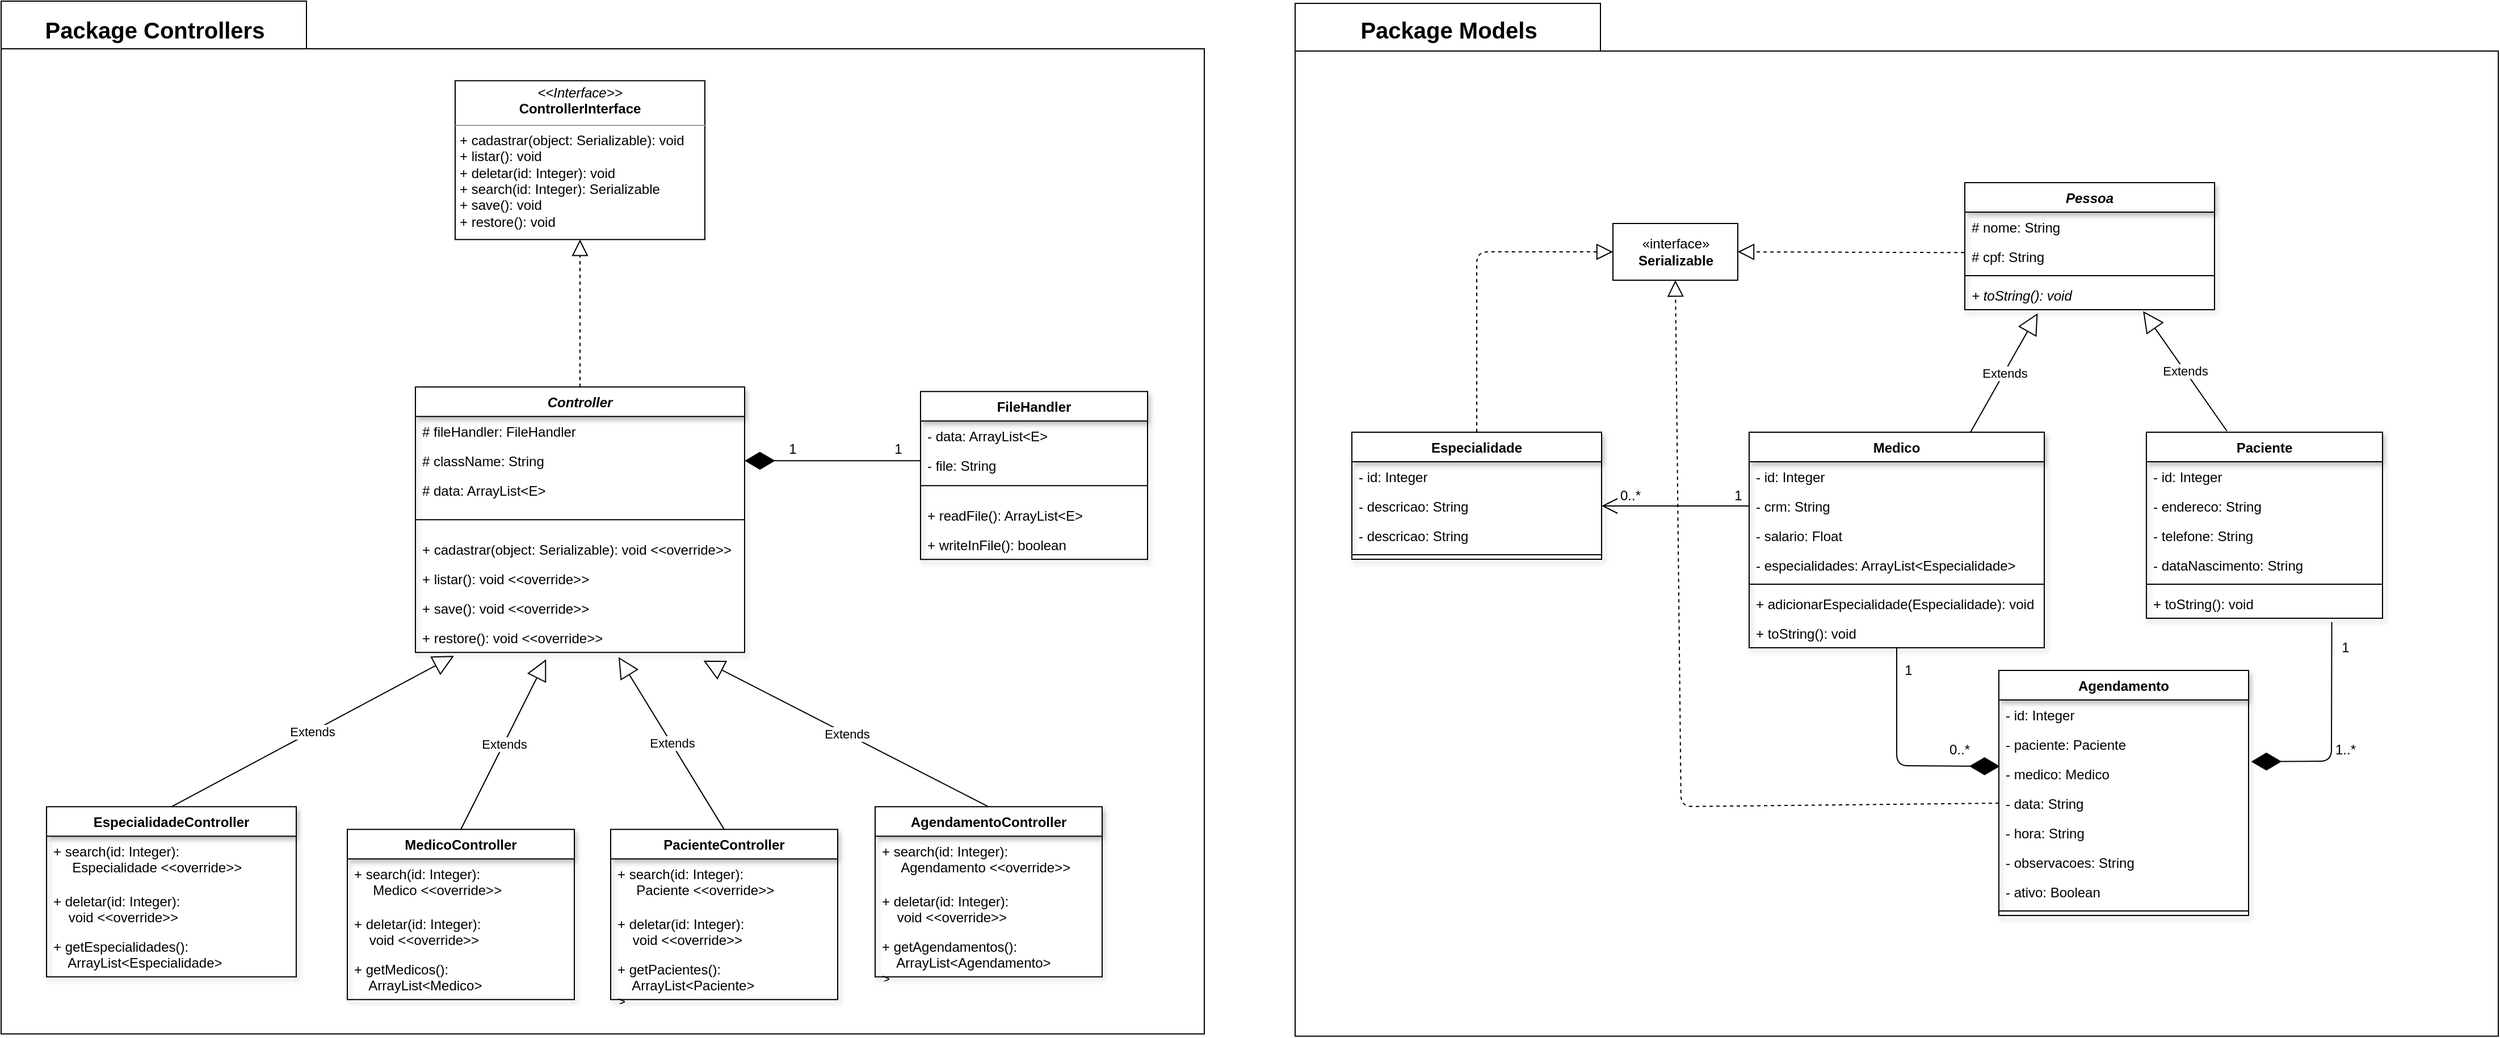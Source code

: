 <mxfile version="12.4.3" type="google" pages="1"><diagram id="oE00nxNtzOqbaya8UX-O" name="Page-1"><mxGraphModel dx="4329" dy="1750" grid="1" gridSize="10" guides="1" tooltips="1" connect="1" arrows="1" fold="1" page="1" pageScale="1" pageWidth="827" pageHeight="1169" math="0" shadow="0"><root><mxCell id="0"/><mxCell id="1" parent="0"/><mxCell id="UIezE6eJsRzkrU7THx08-70" value="" style="shape=folder;fontStyle=1;spacingTop=10;tabWidth=269;tabHeight=42;tabPosition=left;html=1;" vertex="1" parent="1"><mxGeometry x="-3270" y="-290" width="1060" height="910.33" as="geometry"/></mxCell><mxCell id="UIezE6eJsRzkrU7THx08-71" value="Controller" style="swimlane;fontStyle=3;align=center;verticalAlign=top;childLayout=stackLayout;horizontal=1;startSize=26;horizontalStack=0;resizeParent=1;resizeParentMax=0;resizeLast=0;collapsible=1;marginBottom=0;shadow=1;" vertex="1" parent="1"><mxGeometry x="-2905" y="50.16" width="290" height="234" as="geometry"/></mxCell><mxCell id="UIezE6eJsRzkrU7THx08-72" value="# fileHandler: FileHandler" style="text;strokeColor=none;fillColor=none;align=left;verticalAlign=top;spacingLeft=4;spacingRight=4;overflow=hidden;rotatable=0;points=[[0,0.5],[1,0.5]];portConstraint=eastwest;" vertex="1" parent="UIezE6eJsRzkrU7THx08-71"><mxGeometry y="26" width="290" height="26" as="geometry"/></mxCell><mxCell id="UIezE6eJsRzkrU7THx08-73" value="# className: String" style="text;strokeColor=none;fillColor=none;align=left;verticalAlign=top;spacingLeft=4;spacingRight=4;overflow=hidden;rotatable=0;points=[[0,0.5],[1,0.5]];portConstraint=eastwest;" vertex="1" parent="UIezE6eJsRzkrU7THx08-71"><mxGeometry y="52" width="290" height="26" as="geometry"/></mxCell><mxCell id="UIezE6eJsRzkrU7THx08-74" value="# data: ArrayList&lt;E&gt;" style="text;strokeColor=none;fillColor=none;align=left;verticalAlign=top;spacingLeft=4;spacingRight=4;overflow=hidden;rotatable=0;points=[[0,0.5],[1,0.5]];portConstraint=eastwest;" vertex="1" parent="UIezE6eJsRzkrU7THx08-71"><mxGeometry y="78" width="290" height="26" as="geometry"/></mxCell><mxCell id="UIezE6eJsRzkrU7THx08-75" value="" style="line;strokeWidth=1;fillColor=none;align=left;verticalAlign=middle;spacingTop=-1;spacingLeft=3;spacingRight=3;rotatable=0;labelPosition=right;points=[];portConstraint=eastwest;" vertex="1" parent="UIezE6eJsRzkrU7THx08-71"><mxGeometry y="104" width="290" height="26" as="geometry"/></mxCell><mxCell id="UIezE6eJsRzkrU7THx08-76" value="+ cadastrar(object: Serializable): void &lt;&lt;override&gt;&gt;" style="text;strokeColor=none;fillColor=none;align=left;verticalAlign=top;spacingLeft=4;spacingRight=4;overflow=hidden;rotatable=0;points=[[0,0.5],[1,0.5]];portConstraint=eastwest;" vertex="1" parent="UIezE6eJsRzkrU7THx08-71"><mxGeometry y="130" width="290" height="26" as="geometry"/></mxCell><mxCell id="UIezE6eJsRzkrU7THx08-77" value="+ listar(): void &lt;&lt;override&gt;&gt;" style="text;strokeColor=none;fillColor=none;align=left;verticalAlign=top;spacingLeft=4;spacingRight=4;overflow=hidden;rotatable=0;points=[[0,0.5],[1,0.5]];portConstraint=eastwest;" vertex="1" parent="UIezE6eJsRzkrU7THx08-71"><mxGeometry y="156" width="290" height="26" as="geometry"/></mxCell><mxCell id="UIezE6eJsRzkrU7THx08-78" value="+ save(): void &lt;&lt;override&gt;&gt;" style="text;strokeColor=none;fillColor=none;align=left;verticalAlign=top;spacingLeft=4;spacingRight=4;overflow=hidden;rotatable=0;points=[[0,0.5],[1,0.5]];portConstraint=eastwest;" vertex="1" parent="UIezE6eJsRzkrU7THx08-71"><mxGeometry y="182" width="290" height="26" as="geometry"/></mxCell><mxCell id="UIezE6eJsRzkrU7THx08-79" value="+ restore(): void &lt;&lt;override&gt;&gt;" style="text;strokeColor=none;fillColor=none;align=left;verticalAlign=top;spacingLeft=4;spacingRight=4;overflow=hidden;rotatable=0;points=[[0,0.5],[1,0.5]];portConstraint=eastwest;" vertex="1" parent="UIezE6eJsRzkrU7THx08-71"><mxGeometry y="208" width="290" height="26" as="geometry"/></mxCell><mxCell id="UIezE6eJsRzkrU7THx08-80" value="&lt;p style=&quot;margin: 0px ; margin-top: 4px ; text-align: center&quot;&gt;&lt;i&gt;&amp;lt;&amp;lt;Interface&amp;gt;&amp;gt;&lt;/i&gt;&lt;br&gt;&lt;b&gt;ControllerInterface&lt;/b&gt;&lt;/p&gt;&lt;hr size=&quot;1&quot;&gt;&lt;p style=&quot;margin: 0px ; margin-left: 4px&quot;&gt;+ cadastrar(object: Serializable): void&lt;br&gt;+ listar(): void&lt;/p&gt;&lt;p style=&quot;margin: 0px ; margin-left: 4px&quot;&gt;+ deletar(id: Integer): void&lt;/p&gt;&lt;p style=&quot;margin: 0px ; margin-left: 4px&quot;&gt;+ search(id: Integer): Serializable&lt;/p&gt;&lt;p style=&quot;margin: 0px ; margin-left: 4px&quot;&gt;+ save(): void&lt;/p&gt;&lt;p style=&quot;margin: 0px ; margin-left: 4px&quot;&gt;+ restore(): void&lt;/p&gt;&lt;p style=&quot;margin: 0px ; margin-left: 4px&quot;&gt;&lt;br&gt;&lt;/p&gt;" style="verticalAlign=top;align=left;overflow=fill;fontSize=12;fontFamily=Helvetica;html=1;" vertex="1" parent="1"><mxGeometry x="-2870" y="-219.84" width="220" height="140" as="geometry"/></mxCell><mxCell id="UIezE6eJsRzkrU7THx08-81" value="" style="endArrow=block;dashed=1;endFill=0;endSize=12;html=1;exitX=0.5;exitY=0;exitDx=0;exitDy=0;entryX=0.5;entryY=1;entryDx=0;entryDy=0;" edge="1" parent="1" source="UIezE6eJsRzkrU7THx08-71" target="UIezE6eJsRzkrU7THx08-80"><mxGeometry width="160" relative="1" as="geometry"><mxPoint x="-2870" y="-19.84" as="sourcePoint"/><mxPoint x="-2710" y="-19.84" as="targetPoint"/></mxGeometry></mxCell><mxCell id="UIezE6eJsRzkrU7THx08-82" value="FileHandler" style="swimlane;fontStyle=1;align=center;verticalAlign=top;childLayout=stackLayout;horizontal=1;startSize=26;horizontalStack=0;resizeParent=1;resizeParentMax=0;resizeLast=0;collapsible=1;marginBottom=0;shadow=1;" vertex="1" parent="1"><mxGeometry x="-2460" y="54.16" width="200" height="148" as="geometry"/></mxCell><mxCell id="UIezE6eJsRzkrU7THx08-83" value="- data: ArrayList&lt;E&gt;" style="text;strokeColor=none;fillColor=none;align=left;verticalAlign=top;spacingLeft=4;spacingRight=4;overflow=hidden;rotatable=0;points=[[0,0.5],[1,0.5]];portConstraint=eastwest;" vertex="1" parent="UIezE6eJsRzkrU7THx08-82"><mxGeometry y="26" width="200" height="26" as="geometry"/></mxCell><mxCell id="UIezE6eJsRzkrU7THx08-84" value="- file: String" style="text;strokeColor=none;fillColor=none;align=left;verticalAlign=top;spacingLeft=4;spacingRight=4;overflow=hidden;rotatable=0;points=[[0,0.5],[1,0.5]];portConstraint=eastwest;" vertex="1" parent="UIezE6eJsRzkrU7THx08-82"><mxGeometry y="52" width="200" height="18" as="geometry"/></mxCell><mxCell id="UIezE6eJsRzkrU7THx08-85" value="" style="line;strokeWidth=1;fillColor=none;align=left;verticalAlign=middle;spacingTop=-1;spacingLeft=3;spacingRight=3;rotatable=0;labelPosition=right;points=[];portConstraint=eastwest;" vertex="1" parent="UIezE6eJsRzkrU7THx08-82"><mxGeometry y="70" width="200" height="26" as="geometry"/></mxCell><mxCell id="UIezE6eJsRzkrU7THx08-86" value="+ readFile(): ArrayList&lt;E&gt;" style="text;strokeColor=none;fillColor=none;align=left;verticalAlign=top;spacingLeft=4;spacingRight=4;overflow=hidden;rotatable=0;points=[[0,0.5],[1,0.5]];portConstraint=eastwest;" vertex="1" parent="UIezE6eJsRzkrU7THx08-82"><mxGeometry y="96" width="200" height="26" as="geometry"/></mxCell><mxCell id="UIezE6eJsRzkrU7THx08-87" value="+ writeInFile(): boolean" style="text;strokeColor=none;fillColor=none;align=left;verticalAlign=top;spacingLeft=4;spacingRight=4;overflow=hidden;rotatable=0;points=[[0,0.5],[1,0.5]];portConstraint=eastwest;" vertex="1" parent="UIezE6eJsRzkrU7THx08-82"><mxGeometry y="122" width="200" height="26" as="geometry"/></mxCell><mxCell id="UIezE6eJsRzkrU7THx08-88" value="" style="endArrow=diamondThin;endFill=1;endSize=24;html=1;entryX=1;entryY=0.5;entryDx=0;entryDy=0;exitX=0;exitY=0.5;exitDx=0;exitDy=0;" edge="1" parent="1" source="UIezE6eJsRzkrU7THx08-84" target="UIezE6eJsRzkrU7THx08-73"><mxGeometry width="160" relative="1" as="geometry"><mxPoint x="-2580" y="270.16" as="sourcePoint"/><mxPoint x="-2420" y="270.16" as="targetPoint"/></mxGeometry></mxCell><mxCell id="UIezE6eJsRzkrU7THx08-89" value="1" style="text;html=1;align=center;verticalAlign=middle;resizable=0;points=[];;autosize=1;" vertex="1" parent="1"><mxGeometry x="-2583" y="95.16" width="20" height="20" as="geometry"/></mxCell><mxCell id="UIezE6eJsRzkrU7THx08-90" value="1" style="text;html=1;align=center;verticalAlign=middle;resizable=0;points=[];;autosize=1;" vertex="1" parent="1"><mxGeometry x="-2490" y="95.16" width="20" height="20" as="geometry"/></mxCell><mxCell id="UIezE6eJsRzkrU7THx08-91" value="EspecialidadeController" style="swimlane;fontStyle=1;align=center;verticalAlign=top;childLayout=stackLayout;horizontal=1;startSize=26;horizontalStack=0;resizeParent=1;resizeParentMax=0;resizeLast=0;collapsible=1;marginBottom=0;shadow=1;" vertex="1" parent="1"><mxGeometry x="-3230" y="420.16" width="220" height="150" as="geometry"/></mxCell><mxCell id="UIezE6eJsRzkrU7THx08-92" value="+ search(id: Integer): &#10;     Especialidade &lt;&lt;override&gt;&gt;" style="text;strokeColor=none;fillColor=none;align=left;verticalAlign=top;spacingLeft=4;spacingRight=4;overflow=hidden;rotatable=0;points=[[0,0.5],[1,0.5]];portConstraint=eastwest;" vertex="1" parent="UIezE6eJsRzkrU7THx08-91"><mxGeometry y="26" width="220" height="44" as="geometry"/></mxCell><mxCell id="UIezE6eJsRzkrU7THx08-93" value="+ deletar(id: Integer):&#10;    void &lt;&lt;override&gt;&gt;" style="text;strokeColor=none;fillColor=none;align=left;verticalAlign=top;spacingLeft=4;spacingRight=4;overflow=hidden;rotatable=0;points=[[0,0.5],[1,0.5]];portConstraint=eastwest;" vertex="1" parent="UIezE6eJsRzkrU7THx08-91"><mxGeometry y="70" width="220" height="40" as="geometry"/></mxCell><mxCell id="UIezE6eJsRzkrU7THx08-94" value="+ getEspecialidades():&#10;    ArrayList&lt;Especialidade&gt;" style="text;strokeColor=none;fillColor=none;align=left;verticalAlign=top;spacingLeft=4;spacingRight=4;overflow=hidden;rotatable=0;points=[[0,0.5],[1,0.5]];portConstraint=eastwest;" vertex="1" parent="UIezE6eJsRzkrU7THx08-91"><mxGeometry y="110" width="220" height="40" as="geometry"/></mxCell><mxCell id="UIezE6eJsRzkrU7THx08-95" value="Extends" style="endArrow=block;endSize=16;endFill=0;html=1;exitX=0.5;exitY=0;exitDx=0;exitDy=0;entryX=0.117;entryY=1.115;entryDx=0;entryDy=0;entryPerimeter=0;" edge="1" parent="1" source="UIezE6eJsRzkrU7THx08-91" target="UIezE6eJsRzkrU7THx08-79"><mxGeometry width="160" relative="1" as="geometry"><mxPoint x="-3050" y="340.16" as="sourcePoint"/><mxPoint x="-2890" y="340.16" as="targetPoint"/></mxGeometry></mxCell><mxCell id="UIezE6eJsRzkrU7THx08-96" value="MedicoController" style="swimlane;fontStyle=1;align=center;verticalAlign=top;childLayout=stackLayout;horizontal=1;startSize=26;horizontalStack=0;resizeParent=1;resizeParentMax=0;resizeLast=0;collapsible=1;marginBottom=0;shadow=1;" vertex="1" parent="1"><mxGeometry x="-2965" y="440.16" width="200" height="150" as="geometry"/></mxCell><mxCell id="UIezE6eJsRzkrU7THx08-97" value="+ search(id: Integer): &#10;     Medico &lt;&lt;override&gt;&gt;" style="text;strokeColor=none;fillColor=none;align=left;verticalAlign=top;spacingLeft=4;spacingRight=4;overflow=hidden;rotatable=0;points=[[0,0.5],[1,0.5]];portConstraint=eastwest;" vertex="1" parent="UIezE6eJsRzkrU7THx08-96"><mxGeometry y="26" width="200" height="44" as="geometry"/></mxCell><mxCell id="UIezE6eJsRzkrU7THx08-98" value="+ deletar(id: Integer):&#10;    void &lt;&lt;override&gt;&gt;" style="text;strokeColor=none;fillColor=none;align=left;verticalAlign=top;spacingLeft=4;spacingRight=4;overflow=hidden;rotatable=0;points=[[0,0.5],[1,0.5]];portConstraint=eastwest;" vertex="1" parent="UIezE6eJsRzkrU7THx08-96"><mxGeometry y="70" width="200" height="40" as="geometry"/></mxCell><mxCell id="UIezE6eJsRzkrU7THx08-99" value="+ getMedicos():&#10;    ArrayList&lt;Medico&gt;" style="text;strokeColor=none;fillColor=none;align=left;verticalAlign=top;spacingLeft=4;spacingRight=4;overflow=hidden;rotatable=0;points=[[0,0.5],[1,0.5]];portConstraint=eastwest;" vertex="1" parent="UIezE6eJsRzkrU7THx08-96"><mxGeometry y="110" width="200" height="40" as="geometry"/></mxCell><mxCell id="UIezE6eJsRzkrU7THx08-100" value="PacienteController" style="swimlane;fontStyle=1;align=center;verticalAlign=top;childLayout=stackLayout;horizontal=1;startSize=26;horizontalStack=0;resizeParent=1;resizeParentMax=0;resizeLast=0;collapsible=1;marginBottom=0;shadow=1;" vertex="1" parent="1"><mxGeometry x="-2733" y="440.16" width="200" height="150" as="geometry"/></mxCell><mxCell id="UIezE6eJsRzkrU7THx08-101" value="+ search(id: Integer): &#10;     Paciente &lt;&lt;override&gt;&gt;" style="text;strokeColor=none;fillColor=none;align=left;verticalAlign=top;spacingLeft=4;spacingRight=4;overflow=hidden;rotatable=0;points=[[0,0.5],[1,0.5]];portConstraint=eastwest;" vertex="1" parent="UIezE6eJsRzkrU7THx08-100"><mxGeometry y="26" width="200" height="44" as="geometry"/></mxCell><mxCell id="UIezE6eJsRzkrU7THx08-102" value="+ deletar(id: Integer):&#10;    void &lt;&lt;override&gt;&gt;" style="text;strokeColor=none;fillColor=none;align=left;verticalAlign=top;spacingLeft=4;spacingRight=4;overflow=hidden;rotatable=0;points=[[0,0.5],[1,0.5]];portConstraint=eastwest;" vertex="1" parent="UIezE6eJsRzkrU7THx08-100"><mxGeometry y="70" width="200" height="40" as="geometry"/></mxCell><mxCell id="UIezE6eJsRzkrU7THx08-103" value="+ getPacientes():&#10;    ArrayList&lt;Paciente&gt;&#10;&gt;" style="text;strokeColor=none;fillColor=none;align=left;verticalAlign=top;spacingLeft=4;spacingRight=4;overflow=hidden;rotatable=0;points=[[0,0.5],[1,0.5]];portConstraint=eastwest;" vertex="1" parent="UIezE6eJsRzkrU7THx08-100"><mxGeometry y="110" width="200" height="40" as="geometry"/></mxCell><mxCell id="UIezE6eJsRzkrU7THx08-104" value="AgendamentoController" style="swimlane;fontStyle=1;align=center;verticalAlign=top;childLayout=stackLayout;horizontal=1;startSize=26;horizontalStack=0;resizeParent=1;resizeParentMax=0;resizeLast=0;collapsible=1;marginBottom=0;shadow=1;" vertex="1" parent="1"><mxGeometry x="-2500" y="420.16" width="200" height="150" as="geometry"/></mxCell><mxCell id="UIezE6eJsRzkrU7THx08-105" value="+ search(id: Integer): &#10;     Agendamento &lt;&lt;override&gt;&gt;" style="text;strokeColor=none;fillColor=none;align=left;verticalAlign=top;spacingLeft=4;spacingRight=4;overflow=hidden;rotatable=0;points=[[0,0.5],[1,0.5]];portConstraint=eastwest;" vertex="1" parent="UIezE6eJsRzkrU7THx08-104"><mxGeometry y="26" width="200" height="44" as="geometry"/></mxCell><mxCell id="UIezE6eJsRzkrU7THx08-106" value="+ deletar(id: Integer):&#10;    void &lt;&lt;override&gt;&gt;" style="text;strokeColor=none;fillColor=none;align=left;verticalAlign=top;spacingLeft=4;spacingRight=4;overflow=hidden;rotatable=0;points=[[0,0.5],[1,0.5]];portConstraint=eastwest;" vertex="1" parent="UIezE6eJsRzkrU7THx08-104"><mxGeometry y="70" width="200" height="40" as="geometry"/></mxCell><mxCell id="UIezE6eJsRzkrU7THx08-107" value="+ getAgendamentos():&#10;    ArrayList&lt;Agendamento&gt;&#10;&gt;" style="text;strokeColor=none;fillColor=none;align=left;verticalAlign=top;spacingLeft=4;spacingRight=4;overflow=hidden;rotatable=0;points=[[0,0.5],[1,0.5]];portConstraint=eastwest;" vertex="1" parent="UIezE6eJsRzkrU7THx08-104"><mxGeometry y="110" width="200" height="40" as="geometry"/></mxCell><mxCell id="UIezE6eJsRzkrU7THx08-108" value="Extends" style="endArrow=block;endSize=16;endFill=0;html=1;exitX=0.5;exitY=0;exitDx=0;exitDy=0;entryX=0.397;entryY=1.231;entryDx=0;entryDy=0;entryPerimeter=0;" edge="1" parent="1" source="UIezE6eJsRzkrU7THx08-96" target="UIezE6eJsRzkrU7THx08-79"><mxGeometry width="160" relative="1" as="geometry"><mxPoint x="-3100" y="420.16" as="sourcePoint"/><mxPoint x="-2861.07" y="297.15" as="targetPoint"/></mxGeometry></mxCell><mxCell id="UIezE6eJsRzkrU7THx08-109" value="Extends" style="endArrow=block;endSize=16;endFill=0;html=1;exitX=0.5;exitY=0;exitDx=0;exitDy=0;entryX=0.617;entryY=1.154;entryDx=0;entryDy=0;entryPerimeter=0;" edge="1" parent="1" source="UIezE6eJsRzkrU7THx08-100" target="UIezE6eJsRzkrU7THx08-79"><mxGeometry width="160" relative="1" as="geometry"><mxPoint x="-3090" y="430.16" as="sourcePoint"/><mxPoint x="-2851.07" y="307.15" as="targetPoint"/></mxGeometry></mxCell><mxCell id="UIezE6eJsRzkrU7THx08-110" value="Extends" style="endArrow=block;endSize=16;endFill=0;html=1;exitX=0.5;exitY=0;exitDx=0;exitDy=0;entryX=0.875;entryY=1.275;entryDx=0;entryDy=0;entryPerimeter=0;" edge="1" parent="1" source="UIezE6eJsRzkrU7THx08-104" target="UIezE6eJsRzkrU7THx08-79"><mxGeometry width="160" relative="1" as="geometry"><mxPoint x="-3080" y="440.16" as="sourcePoint"/><mxPoint x="-2841.07" y="317.15" as="targetPoint"/></mxGeometry></mxCell><mxCell id="UIezE6eJsRzkrU7THx08-112" value="Package Controllers" style="text;html=1;align=center;verticalAlign=middle;resizable=0;points=[];;autosize=1;fontSize=20;fontStyle=1" vertex="1" parent="1"><mxGeometry x="-3240" y="-280" width="210" height="30" as="geometry"/></mxCell><mxCell id="UIezE6eJsRzkrU7THx08-113" value="" style="shape=folder;fontStyle=1;spacingTop=10;tabWidth=269;tabHeight=42;tabPosition=left;html=1;" vertex="1" parent="1"><mxGeometry x="-2130" y="-288" width="1060" height="910.33" as="geometry"/></mxCell><mxCell id="UIezE6eJsRzkrU7THx08-114" value="Medico" style="swimlane;fontStyle=1;align=center;verticalAlign=top;childLayout=stackLayout;horizontal=1;startSize=26;horizontalStack=0;resizeParent=1;resizeParentMax=0;resizeLast=0;collapsible=1;marginBottom=0;shadow=1;" vertex="1" parent="1"><mxGeometry x="-1730" y="90" width="260" height="190" as="geometry"/></mxCell><mxCell id="UIezE6eJsRzkrU7THx08-115" value="- id: Integer" style="text;strokeColor=none;fillColor=none;align=left;verticalAlign=top;spacingLeft=4;spacingRight=4;overflow=hidden;rotatable=0;points=[[0,0.5],[1,0.5]];portConstraint=eastwest;" vertex="1" parent="UIezE6eJsRzkrU7THx08-114"><mxGeometry y="26" width="260" height="26" as="geometry"/></mxCell><mxCell id="UIezE6eJsRzkrU7THx08-116" value="- crm: String" style="text;strokeColor=none;fillColor=none;align=left;verticalAlign=top;spacingLeft=4;spacingRight=4;overflow=hidden;rotatable=0;points=[[0,0.5],[1,0.5]];portConstraint=eastwest;" vertex="1" parent="UIezE6eJsRzkrU7THx08-114"><mxGeometry y="52" width="260" height="26" as="geometry"/></mxCell><mxCell id="UIezE6eJsRzkrU7THx08-117" value="- salario: Float" style="text;strokeColor=none;fillColor=none;align=left;verticalAlign=top;spacingLeft=4;spacingRight=4;overflow=hidden;rotatable=0;points=[[0,0.5],[1,0.5]];portConstraint=eastwest;" vertex="1" parent="UIezE6eJsRzkrU7THx08-114"><mxGeometry y="78" width="260" height="26" as="geometry"/></mxCell><mxCell id="UIezE6eJsRzkrU7THx08-118" value="- especialidades: ArrayList&lt;Especialidade&gt;" style="text;strokeColor=none;fillColor=none;align=left;verticalAlign=top;spacingLeft=4;spacingRight=4;overflow=hidden;rotatable=0;points=[[0,0.5],[1,0.5]];portConstraint=eastwest;" vertex="1" parent="UIezE6eJsRzkrU7THx08-114"><mxGeometry y="104" width="260" height="26" as="geometry"/></mxCell><mxCell id="UIezE6eJsRzkrU7THx08-119" value="" style="line;strokeWidth=1;fillColor=none;align=left;verticalAlign=middle;spacingTop=-1;spacingLeft=3;spacingRight=3;rotatable=0;labelPosition=right;points=[];portConstraint=eastwest;" vertex="1" parent="UIezE6eJsRzkrU7THx08-114"><mxGeometry y="130" width="260" height="8" as="geometry"/></mxCell><mxCell id="UIezE6eJsRzkrU7THx08-120" value="+ adicionarEspecialidade(Especialidade): void" style="text;strokeColor=none;fillColor=none;align=left;verticalAlign=top;spacingLeft=4;spacingRight=4;overflow=hidden;rotatable=0;points=[[0,0.5],[1,0.5]];portConstraint=eastwest;" vertex="1" parent="UIezE6eJsRzkrU7THx08-114"><mxGeometry y="138" width="260" height="26" as="geometry"/></mxCell><mxCell id="UIezE6eJsRzkrU7THx08-121" value="+ toString(): void" style="text;strokeColor=none;fillColor=none;align=left;verticalAlign=top;spacingLeft=4;spacingRight=4;overflow=hidden;rotatable=0;points=[[0,0.5],[1,0.5]];portConstraint=eastwest;" vertex="1" parent="UIezE6eJsRzkrU7THx08-114"><mxGeometry y="164" width="260" height="26" as="geometry"/></mxCell><mxCell id="UIezE6eJsRzkrU7THx08-122" value="Paciente" style="swimlane;fontStyle=1;align=center;verticalAlign=top;childLayout=stackLayout;horizontal=1;startSize=26;horizontalStack=0;resizeParent=1;resizeParentMax=0;resizeLast=0;collapsible=1;marginBottom=0;shadow=1;" vertex="1" parent="1"><mxGeometry x="-1380" y="90" width="208" height="164" as="geometry"/></mxCell><mxCell id="UIezE6eJsRzkrU7THx08-123" value="- id: Integer" style="text;strokeColor=none;fillColor=none;align=left;verticalAlign=top;spacingLeft=4;spacingRight=4;overflow=hidden;rotatable=0;points=[[0,0.5],[1,0.5]];portConstraint=eastwest;" vertex="1" parent="UIezE6eJsRzkrU7THx08-122"><mxGeometry y="26" width="208" height="26" as="geometry"/></mxCell><mxCell id="UIezE6eJsRzkrU7THx08-124" value="- endereco: String" style="text;strokeColor=none;fillColor=none;align=left;verticalAlign=top;spacingLeft=4;spacingRight=4;overflow=hidden;rotatable=0;points=[[0,0.5],[1,0.5]];portConstraint=eastwest;" vertex="1" parent="UIezE6eJsRzkrU7THx08-122"><mxGeometry y="52" width="208" height="26" as="geometry"/></mxCell><mxCell id="UIezE6eJsRzkrU7THx08-125" value="- telefone: String" style="text;strokeColor=none;fillColor=none;align=left;verticalAlign=top;spacingLeft=4;spacingRight=4;overflow=hidden;rotatable=0;points=[[0,0.5],[1,0.5]];portConstraint=eastwest;" vertex="1" parent="UIezE6eJsRzkrU7THx08-122"><mxGeometry y="78" width="208" height="26" as="geometry"/></mxCell><mxCell id="UIezE6eJsRzkrU7THx08-126" value="- dataNascimento: String" style="text;strokeColor=none;fillColor=none;align=left;verticalAlign=top;spacingLeft=4;spacingRight=4;overflow=hidden;rotatable=0;points=[[0,0.5],[1,0.5]];portConstraint=eastwest;" vertex="1" parent="UIezE6eJsRzkrU7THx08-122"><mxGeometry y="104" width="208" height="26" as="geometry"/></mxCell><mxCell id="UIezE6eJsRzkrU7THx08-127" value="" style="line;strokeWidth=1;fillColor=none;align=left;verticalAlign=middle;spacingTop=-1;spacingLeft=3;spacingRight=3;rotatable=0;labelPosition=right;points=[];portConstraint=eastwest;" vertex="1" parent="UIezE6eJsRzkrU7THx08-122"><mxGeometry y="130" width="208" height="8" as="geometry"/></mxCell><mxCell id="UIezE6eJsRzkrU7THx08-128" value="+ toString(): void" style="text;strokeColor=none;fillColor=none;align=left;verticalAlign=top;spacingLeft=4;spacingRight=4;overflow=hidden;rotatable=0;points=[[0,0.5],[1,0.5]];portConstraint=eastwest;" vertex="1" parent="UIezE6eJsRzkrU7THx08-122"><mxGeometry y="138" width="208" height="26" as="geometry"/></mxCell><mxCell id="UIezE6eJsRzkrU7THx08-129" value="Pessoa" style="swimlane;fontStyle=3;align=center;verticalAlign=top;childLayout=stackLayout;horizontal=1;startSize=26;horizontalStack=0;resizeParent=1;resizeParentMax=0;resizeLast=0;collapsible=1;marginBottom=0;shadow=1;" vertex="1" parent="1"><mxGeometry x="-1540" y="-130" width="220" height="112" as="geometry"><mxRectangle x="310" y="50" width="70" height="26" as="alternateBounds"/></mxGeometry></mxCell><mxCell id="UIezE6eJsRzkrU7THx08-130" value="# nome: String" style="text;strokeColor=none;fillColor=none;align=left;verticalAlign=top;spacingLeft=4;spacingRight=4;overflow=hidden;rotatable=0;points=[[0,0.5],[1,0.5]];portConstraint=eastwest;" vertex="1" parent="UIezE6eJsRzkrU7THx08-129"><mxGeometry y="26" width="220" height="26" as="geometry"/></mxCell><mxCell id="UIezE6eJsRzkrU7THx08-131" value="# cpf: String" style="text;strokeColor=none;fillColor=none;align=left;verticalAlign=top;spacingLeft=4;spacingRight=4;overflow=hidden;rotatable=0;points=[[0,0.5],[1,0.5]];portConstraint=eastwest;" vertex="1" parent="UIezE6eJsRzkrU7THx08-129"><mxGeometry y="52" width="220" height="26" as="geometry"/></mxCell><mxCell id="UIezE6eJsRzkrU7THx08-132" value="" style="line;strokeWidth=1;fillColor=none;align=left;verticalAlign=middle;spacingTop=-1;spacingLeft=3;spacingRight=3;rotatable=0;labelPosition=right;points=[];portConstraint=eastwest;" vertex="1" parent="UIezE6eJsRzkrU7THx08-129"><mxGeometry y="78" width="220" height="8" as="geometry"/></mxCell><mxCell id="UIezE6eJsRzkrU7THx08-133" value="+ toString(): void" style="text;strokeColor=none;fillColor=none;align=left;verticalAlign=top;spacingLeft=4;spacingRight=4;overflow=hidden;rotatable=0;points=[[0,0.5],[1,0.5]];portConstraint=eastwest;fontStyle=2" vertex="1" parent="UIezE6eJsRzkrU7THx08-129"><mxGeometry y="86" width="220" height="26" as="geometry"/></mxCell><mxCell id="UIezE6eJsRzkrU7THx08-134" value="Extends" style="endArrow=block;endSize=16;endFill=0;html=1;exitX=0.341;exitY=-0.006;exitDx=0;exitDy=0;exitPerimeter=0;entryX=0.714;entryY=1.051;entryDx=0;entryDy=0;entryPerimeter=0;" edge="1" parent="1" source="UIezE6eJsRzkrU7THx08-122" target="UIezE6eJsRzkrU7THx08-133"><mxGeometry width="160" relative="1" as="geometry"><mxPoint x="-1307" y="92" as="sourcePoint"/><mxPoint x="-1380" y="-18" as="targetPoint"/></mxGeometry></mxCell><mxCell id="UIezE6eJsRzkrU7THx08-135" value="Extends" style="endArrow=block;endSize=16;endFill=0;html=1;entryX=0.292;entryY=1.122;entryDx=0;entryDy=0;entryPerimeter=0;exitX=0.75;exitY=0;exitDx=0;exitDy=0;" edge="1" parent="1" source="UIezE6eJsRzkrU7THx08-114" target="UIezE6eJsRzkrU7THx08-133"><mxGeometry width="160" relative="1" as="geometry"><mxPoint x="-1610" as="sourcePoint"/><mxPoint x="-1450" as="targetPoint"/></mxGeometry></mxCell><mxCell id="UIezE6eJsRzkrU7THx08-136" value="Especialidade" style="swimlane;fontStyle=1;align=center;verticalAlign=top;childLayout=stackLayout;horizontal=1;startSize=26;horizontalStack=0;resizeParent=1;resizeParentMax=0;resizeLast=0;collapsible=1;marginBottom=0;shadow=1;" vertex="1" parent="1"><mxGeometry x="-2080" y="90" width="220" height="112" as="geometry"/></mxCell><mxCell id="UIezE6eJsRzkrU7THx08-137" value="- id: Integer" style="text;strokeColor=none;fillColor=none;align=left;verticalAlign=top;spacingLeft=4;spacingRight=4;overflow=hidden;rotatable=0;points=[[0,0.5],[1,0.5]];portConstraint=eastwest;" vertex="1" parent="UIezE6eJsRzkrU7THx08-136"><mxGeometry y="26" width="220" height="26" as="geometry"/></mxCell><mxCell id="UIezE6eJsRzkrU7THx08-138" value="- descricao: String" style="text;strokeColor=none;fillColor=none;align=left;verticalAlign=top;spacingLeft=4;spacingRight=4;overflow=hidden;rotatable=0;points=[[0,0.5],[1,0.5]];portConstraint=eastwest;" vertex="1" parent="UIezE6eJsRzkrU7THx08-136"><mxGeometry y="52" width="220" height="26" as="geometry"/></mxCell><mxCell id="UIezE6eJsRzkrU7THx08-139" value="- descricao: String" style="text;strokeColor=none;fillColor=none;align=left;verticalAlign=top;spacingLeft=4;spacingRight=4;overflow=hidden;rotatable=0;points=[[0,0.5],[1,0.5]];portConstraint=eastwest;" vertex="1" parent="UIezE6eJsRzkrU7THx08-136"><mxGeometry y="78" width="220" height="26" as="geometry"/></mxCell><mxCell id="UIezE6eJsRzkrU7THx08-140" value="" style="line;strokeWidth=1;fillColor=none;align=left;verticalAlign=middle;spacingTop=-1;spacingLeft=3;spacingRight=3;rotatable=0;labelPosition=right;points=[];portConstraint=eastwest;" vertex="1" parent="UIezE6eJsRzkrU7THx08-136"><mxGeometry y="104" width="220" height="8" as="geometry"/></mxCell><mxCell id="UIezE6eJsRzkrU7THx08-141" value="" style="endArrow=open;endFill=1;endSize=12;html=1;exitX=0;exitY=0.5;exitDx=0;exitDy=0;entryX=1;entryY=0.5;entryDx=0;entryDy=0;" edge="1" parent="1" source="UIezE6eJsRzkrU7THx08-116" target="UIezE6eJsRzkrU7THx08-138"><mxGeometry width="160" relative="1" as="geometry"><mxPoint x="-1900" y="240" as="sourcePoint"/><mxPoint x="-1740" y="240" as="targetPoint"/></mxGeometry></mxCell><mxCell id="UIezE6eJsRzkrU7THx08-142" value="0..*" style="text;html=1;align=center;verticalAlign=middle;resizable=0;points=[];;autosize=1;direction=south;" vertex="1" parent="1"><mxGeometry x="-1850" y="136" width="30" height="20" as="geometry"/></mxCell><mxCell id="UIezE6eJsRzkrU7THx08-143" value="1" style="text;html=1;align=center;verticalAlign=middle;resizable=0;points=[];;autosize=1;" vertex="1" parent="1"><mxGeometry x="-1750" y="136" width="20" height="20" as="geometry"/></mxCell><mxCell id="UIezE6eJsRzkrU7THx08-144" value="Agendamento" style="swimlane;fontStyle=1;align=center;verticalAlign=top;childLayout=stackLayout;horizontal=1;startSize=26;horizontalStack=0;resizeParent=1;resizeParentMax=0;resizeLast=0;collapsible=1;marginBottom=0;shadow=1;" vertex="1" parent="1"><mxGeometry x="-1510" y="300" width="220" height="216" as="geometry"/></mxCell><mxCell id="UIezE6eJsRzkrU7THx08-145" value="- id: Integer" style="text;strokeColor=none;fillColor=none;align=left;verticalAlign=top;spacingLeft=4;spacingRight=4;overflow=hidden;rotatable=0;points=[[0,0.5],[1,0.5]];portConstraint=eastwest;" vertex="1" parent="UIezE6eJsRzkrU7THx08-144"><mxGeometry y="26" width="220" height="26" as="geometry"/></mxCell><mxCell id="UIezE6eJsRzkrU7THx08-146" value="- paciente: Paciente" style="text;strokeColor=none;fillColor=none;align=left;verticalAlign=top;spacingLeft=4;spacingRight=4;overflow=hidden;rotatable=0;points=[[0,0.5],[1,0.5]];portConstraint=eastwest;" vertex="1" parent="UIezE6eJsRzkrU7THx08-144"><mxGeometry y="52" width="220" height="26" as="geometry"/></mxCell><mxCell id="UIezE6eJsRzkrU7THx08-147" value="- medico: Medico" style="text;strokeColor=none;fillColor=none;align=left;verticalAlign=top;spacingLeft=4;spacingRight=4;overflow=hidden;rotatable=0;points=[[0,0.5],[1,0.5]];portConstraint=eastwest;" vertex="1" parent="UIezE6eJsRzkrU7THx08-144"><mxGeometry y="78" width="220" height="26" as="geometry"/></mxCell><mxCell id="UIezE6eJsRzkrU7THx08-148" value="- data: String" style="text;strokeColor=none;fillColor=none;align=left;verticalAlign=top;spacingLeft=4;spacingRight=4;overflow=hidden;rotatable=0;points=[[0,0.5],[1,0.5]];portConstraint=eastwest;" vertex="1" parent="UIezE6eJsRzkrU7THx08-144"><mxGeometry y="104" width="220" height="26" as="geometry"/></mxCell><mxCell id="UIezE6eJsRzkrU7THx08-149" value="- hora: String" style="text;strokeColor=none;fillColor=none;align=left;verticalAlign=top;spacingLeft=4;spacingRight=4;overflow=hidden;rotatable=0;points=[[0,0.5],[1,0.5]];portConstraint=eastwest;" vertex="1" parent="UIezE6eJsRzkrU7THx08-144"><mxGeometry y="130" width="220" height="26" as="geometry"/></mxCell><mxCell id="UIezE6eJsRzkrU7THx08-150" value="- observacoes: String" style="text;strokeColor=none;fillColor=none;align=left;verticalAlign=top;spacingLeft=4;spacingRight=4;overflow=hidden;rotatable=0;points=[[0,0.5],[1,0.5]];portConstraint=eastwest;" vertex="1" parent="UIezE6eJsRzkrU7THx08-144"><mxGeometry y="156" width="220" height="26" as="geometry"/></mxCell><mxCell id="UIezE6eJsRzkrU7THx08-151" value="- ativo: Boolean" style="text;strokeColor=none;fillColor=none;align=left;verticalAlign=top;spacingLeft=4;spacingRight=4;overflow=hidden;rotatable=0;points=[[0,0.5],[1,0.5]];portConstraint=eastwest;" vertex="1" parent="UIezE6eJsRzkrU7THx08-144"><mxGeometry y="182" width="220" height="26" as="geometry"/></mxCell><mxCell id="UIezE6eJsRzkrU7THx08-152" value="" style="line;strokeWidth=1;fillColor=none;align=left;verticalAlign=middle;spacingTop=-1;spacingLeft=3;spacingRight=3;rotatable=0;labelPosition=right;points=[];portConstraint=eastwest;" vertex="1" parent="UIezE6eJsRzkrU7THx08-144"><mxGeometry y="208" width="220" height="8" as="geometry"/></mxCell><mxCell id="UIezE6eJsRzkrU7THx08-153" value="" style="endArrow=diamondThin;endFill=1;endSize=24;html=1;exitX=0.5;exitY=1;exitDx=0;exitDy=0;entryX=0.004;entryY=0.251;entryDx=0;entryDy=0;entryPerimeter=0;" edge="1" parent="1" source="UIezE6eJsRzkrU7THx08-114" target="UIezE6eJsRzkrU7THx08-147"><mxGeometry width="160" relative="1" as="geometry"><mxPoint x="-1910" y="300" as="sourcePoint"/><mxPoint x="-1500" y="390" as="targetPoint"/><Array as="points"><mxPoint x="-1600" y="384"/></Array></mxGeometry></mxCell><mxCell id="UIezE6eJsRzkrU7THx08-154" value="" style="endArrow=diamondThin;endFill=1;endSize=24;html=1;exitX=0.785;exitY=1.131;exitDx=0;exitDy=0;exitPerimeter=0;entryX=1.01;entryY=0.092;entryDx=0;entryDy=0;entryPerimeter=0;" edge="1" parent="1" source="UIezE6eJsRzkrU7THx08-128" target="UIezE6eJsRzkrU7THx08-147"><mxGeometry width="160" relative="1" as="geometry"><mxPoint x="-1240" y="400" as="sourcePoint"/><mxPoint x="-1080" y="400" as="targetPoint"/><Array as="points"><mxPoint x="-1217" y="380"/></Array></mxGeometry></mxCell><mxCell id="UIezE6eJsRzkrU7THx08-155" value="1" style="text;html=1;align=center;verticalAlign=middle;resizable=0;points=[];;autosize=1;" vertex="1" parent="1"><mxGeometry x="-1600" y="290" width="20" height="20" as="geometry"/></mxCell><mxCell id="UIezE6eJsRzkrU7THx08-156" value="0..*" style="text;html=1;align=center;verticalAlign=middle;resizable=0;points=[];;autosize=1;" vertex="1" parent="1"><mxGeometry x="-1560" y="360" width="30" height="20" as="geometry"/></mxCell><mxCell id="UIezE6eJsRzkrU7THx08-157" value="1" style="text;html=1;align=center;verticalAlign=middle;resizable=0;points=[];;autosize=1;" vertex="1" parent="1"><mxGeometry x="-1215" y="270" width="20" height="20" as="geometry"/></mxCell><mxCell id="UIezE6eJsRzkrU7THx08-158" value="1..*" style="text;html=1;align=center;verticalAlign=middle;resizable=0;points=[];;autosize=1;" vertex="1" parent="1"><mxGeometry x="-1220" y="360" width="30" height="20" as="geometry"/></mxCell><mxCell id="UIezE6eJsRzkrU7THx08-159" value="«interface»&lt;br&gt;&lt;b&gt;Serializable&lt;/b&gt;" style="html=1;" vertex="1" parent="1"><mxGeometry x="-1850" y="-94" width="110" height="50" as="geometry"/></mxCell><mxCell id="UIezE6eJsRzkrU7THx08-160" value="" style="endArrow=block;dashed=1;endFill=0;endSize=12;html=1;exitX=-0.002;exitY=0.372;exitDx=0;exitDy=0;entryX=1;entryY=0.5;entryDx=0;entryDy=0;exitPerimeter=0;" edge="1" parent="1" source="UIezE6eJsRzkrU7THx08-131" target="UIezE6eJsRzkrU7THx08-159"><mxGeometry width="160" relative="1" as="geometry"><mxPoint x="-1690" y="-230" as="sourcePoint"/><mxPoint x="-1530" y="-230" as="targetPoint"/></mxGeometry></mxCell><mxCell id="UIezE6eJsRzkrU7THx08-161" value="" style="endArrow=block;dashed=1;endFill=0;endSize=12;html=1;exitX=0.5;exitY=0;exitDx=0;exitDy=0;entryX=0;entryY=0.5;entryDx=0;entryDy=0;" edge="1" parent="1" source="UIezE6eJsRzkrU7THx08-136" target="UIezE6eJsRzkrU7THx08-159"><mxGeometry width="160" relative="1" as="geometry"><mxPoint x="-1940" y="40" as="sourcePoint"/><mxPoint x="-1780" y="40" as="targetPoint"/><Array as="points"><mxPoint x="-1970" y="-69"/></Array></mxGeometry></mxCell><mxCell id="UIezE6eJsRzkrU7THx08-162" value="" style="endArrow=block;dashed=1;endFill=0;endSize=12;html=1;entryX=0.5;entryY=1;entryDx=0;entryDy=0;exitX=0;exitY=0.5;exitDx=0;exitDy=0;" edge="1" parent="1" source="UIezE6eJsRzkrU7THx08-148" target="UIezE6eJsRzkrU7THx08-159"><mxGeometry width="160" relative="1" as="geometry"><mxPoint x="-1795" y="380" as="sourcePoint"/><mxPoint x="-1690" y="360" as="targetPoint"/><Array as="points"><mxPoint x="-1790" y="420"/></Array></mxGeometry></mxCell><mxCell id="UIezE6eJsRzkrU7THx08-163" value="Package Models" style="text;html=1;align=center;verticalAlign=middle;resizable=0;points=[];;autosize=1;fontSize=20;fontStyle=1" vertex="1" parent="1"><mxGeometry x="-2080" y="-280" width="170" height="30" as="geometry"/></mxCell></root></mxGraphModel></diagram></mxfile>